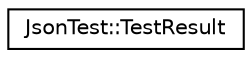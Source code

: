 digraph "Graphical Class Hierarchy"
{
  edge [fontname="Helvetica",fontsize="10",labelfontname="Helvetica",labelfontsize="10"];
  node [fontname="Helvetica",fontsize="10",shape=record];
  rankdir="LR";
  Node1 [label="JsonTest::TestResult",height=0.2,width=0.4,color="black", fillcolor="white", style="filled",URL="$class_json_test_1_1_test_result.html"];
}
